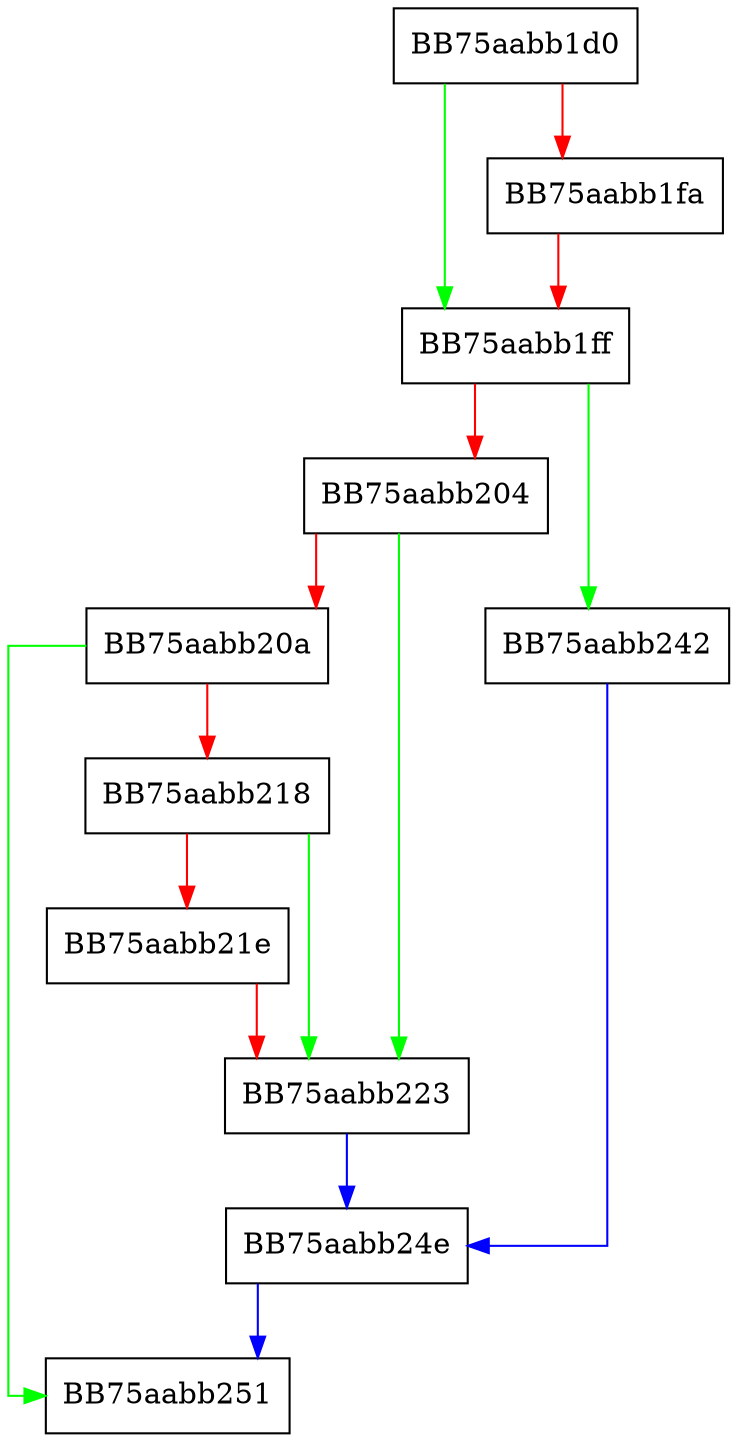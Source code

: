 digraph testbits {
  node [shape="box"];
  graph [splines=ortho];
  BB75aabb1d0 -> BB75aabb1ff [color="green"];
  BB75aabb1d0 -> BB75aabb1fa [color="red"];
  BB75aabb1fa -> BB75aabb1ff [color="red"];
  BB75aabb1ff -> BB75aabb242 [color="green"];
  BB75aabb1ff -> BB75aabb204 [color="red"];
  BB75aabb204 -> BB75aabb223 [color="green"];
  BB75aabb204 -> BB75aabb20a [color="red"];
  BB75aabb20a -> BB75aabb251 [color="green"];
  BB75aabb20a -> BB75aabb218 [color="red"];
  BB75aabb218 -> BB75aabb223 [color="green"];
  BB75aabb218 -> BB75aabb21e [color="red"];
  BB75aabb21e -> BB75aabb223 [color="red"];
  BB75aabb223 -> BB75aabb24e [color="blue"];
  BB75aabb242 -> BB75aabb24e [color="blue"];
  BB75aabb24e -> BB75aabb251 [color="blue"];
}